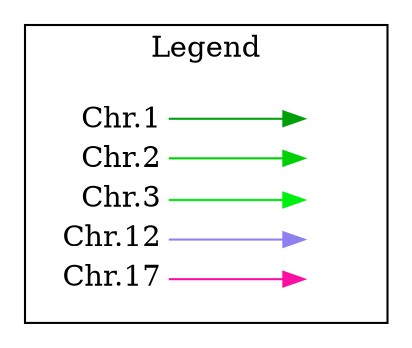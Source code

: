 digraph {
rankdir=LR
node [shape=plaintext]
subgraph cluster_01 {rank=same; key1, key2 
label = "Legend";
 key1 [label=<<table border="0" cellpadding="2" cellspacing="0" cellborder="0">[
<tr><td align="right" port="i1" >Chr.1</td></tr>
<tr><td align="right" port="i2" >Chr.2</td></tr>
<tr><td align="right" port="i3" >Chr.3</td></tr>
<tr><td align="right" port="i12" >Chr.12</td></tr>
<tr><td align="right" port="i17" >Chr.17</td></tr></table>>]
 key2 [label=<<table border="0" cellpadding="2" cellspacing="0" cellborder="0">[
<tr><td port="i1">&nbsp;</td></tr>
<tr><td port="i2">&nbsp;</td></tr>
<tr><td port="i3">&nbsp;</td></tr>
<tr><td port="i12">&nbsp;</td></tr>
<tr><td port="i17">&nbsp;</td></tr></table>>]
key1:i1:e -> key2:i1:w [color="#00A00A"]
key1:i2:e -> key2:i2:w [color="#00D005"]
key1:i3:e -> key2:i3:w [color="#00F00F"]
key1:i12:e -> key2:i12:w [color="#8F80F0"]
key1:i17:e -> key2:i17:w [color="#FA0FA0"]
}
}
